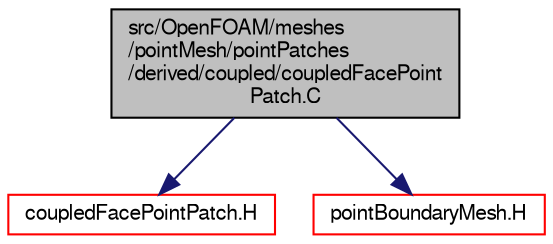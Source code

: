 digraph "src/OpenFOAM/meshes/pointMesh/pointPatches/derived/coupled/coupledFacePointPatch.C"
{
  bgcolor="transparent";
  edge [fontname="FreeSans",fontsize="10",labelfontname="FreeSans",labelfontsize="10"];
  node [fontname="FreeSans",fontsize="10",shape=record];
  Node0 [label="src/OpenFOAM/meshes\l/pointMesh/pointPatches\l/derived/coupled/coupledFacePoint\lPatch.C",height=0.2,width=0.4,color="black", fillcolor="grey75", style="filled", fontcolor="black"];
  Node0 -> Node1 [color="midnightblue",fontsize="10",style="solid",fontname="FreeSans"];
  Node1 [label="coupledFacePointPatch.H",height=0.2,width=0.4,color="red",URL="$a11492.html"];
  Node0 -> Node161 [color="midnightblue",fontsize="10",style="solid",fontname="FreeSans"];
  Node161 [label="pointBoundaryMesh.H",height=0.2,width=0.4,color="red",URL="$a11393.html"];
}
